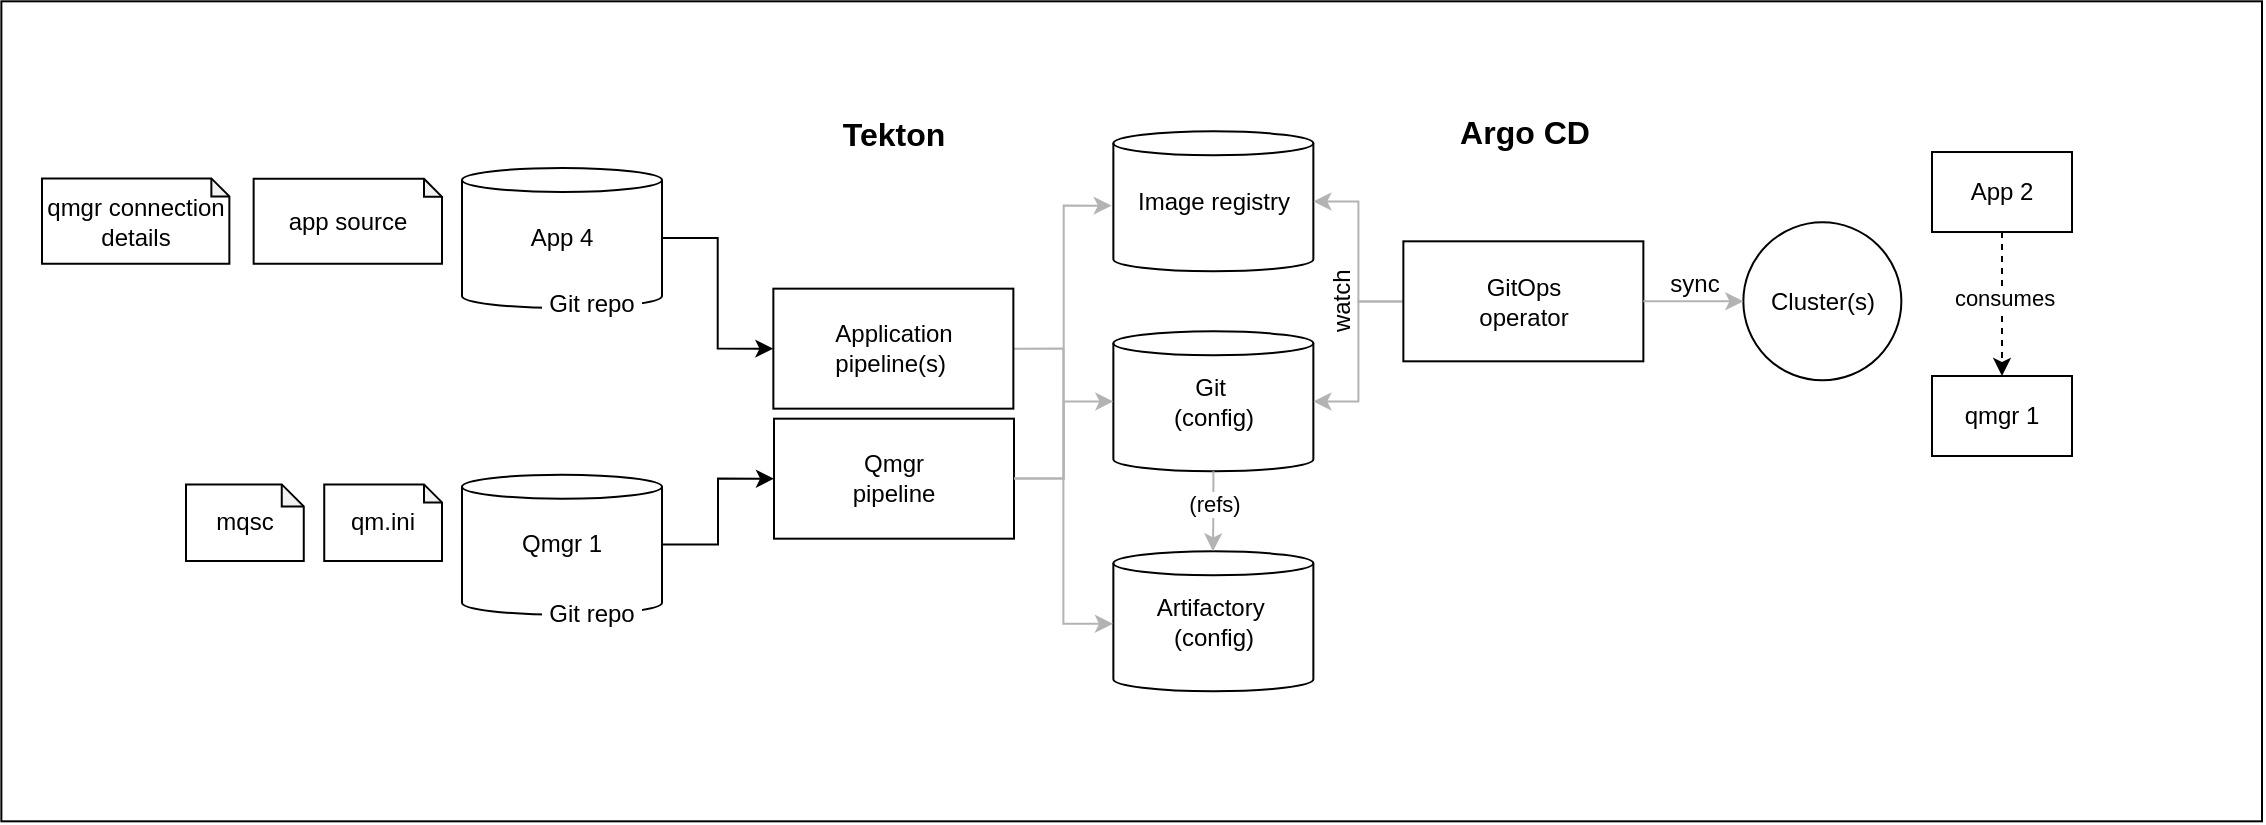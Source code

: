 <mxfile version="13.6.2" type="device"><diagram id="UTinChKDrVvf448LVd9W" name="Page-1"><mxGraphModel dx="119" dy="703" grid="1" gridSize="10" guides="1" tooltips="1" connect="1" arrows="1" fold="1" page="1" pageScale="1" pageWidth="827" pageHeight="1169" math="0" shadow="0"><root><mxCell id="0"/><mxCell id="1" parent="0"/><mxCell id="7EbdtZ1wX-9lele891Sm-1" value="" style="rounded=0;whiteSpace=wrap;html=1;strokeWidth=1;fillColor=none;" vertex="1" parent="1"><mxGeometry x="1209.68" y="780.66" width="1130.32" height="410" as="geometry"/></mxCell><mxCell id="7EbdtZ1wX-9lele891Sm-2" value="Qmgr &lt;br&gt;pipeline" style="rounded=0;whiteSpace=wrap;html=1;strokeWidth=1;fillColor=#ffffff;fontSize=12;fontColor=#000000;" vertex="1" parent="1"><mxGeometry x="1596" y="989.34" width="120" height="60" as="geometry"/></mxCell><mxCell id="7EbdtZ1wX-9lele891Sm-3" value="Image registry" style="shape=cylinder2;whiteSpace=wrap;html=1;boundedLbl=1;backgroundOutline=1;size=6.0;strokeWidth=1;fillColor=#ffffff;fontSize=12;fontColor=#000000;" vertex="1" parent="1"><mxGeometry x="1765.68" y="845.66" width="100" height="70" as="geometry"/></mxCell><mxCell id="7EbdtZ1wX-9lele891Sm-4" style="edgeStyle=orthogonalEdgeStyle;rounded=0;orthogonalLoop=1;jettySize=auto;html=1;entryX=-0.008;entryY=0.531;entryDx=0;entryDy=0;entryPerimeter=0;strokeColor=#B3B3B3;fontSize=12;fontColor=#000000;" edge="1" parent="1" source="7EbdtZ1wX-9lele891Sm-2" target="7EbdtZ1wX-9lele891Sm-3"><mxGeometry relative="1" as="geometry"/></mxCell><mxCell id="7EbdtZ1wX-9lele891Sm-5" value="Git&amp;nbsp;&lt;br&gt;(config)" style="shape=cylinder2;whiteSpace=wrap;html=1;boundedLbl=1;backgroundOutline=1;size=6.0;strokeWidth=1;fillColor=#ffffff;fontSize=12;fontColor=#000000;" vertex="1" parent="1"><mxGeometry x="1765.68" y="945.66" width="100" height="70" as="geometry"/></mxCell><mxCell id="7EbdtZ1wX-9lele891Sm-6" style="edgeStyle=orthogonalEdgeStyle;rounded=0;orthogonalLoop=1;jettySize=auto;html=1;strokeColor=#B3B3B3;fontSize=12;fontColor=#000000;" edge="1" parent="1" source="7EbdtZ1wX-9lele891Sm-2" target="7EbdtZ1wX-9lele891Sm-5"><mxGeometry relative="1" as="geometry"/></mxCell><mxCell id="7EbdtZ1wX-9lele891Sm-7" style="edgeStyle=orthogonalEdgeStyle;rounded=0;orthogonalLoop=1;jettySize=auto;html=1;strokeColor=#B3B3B3;fontSize=12;fontColor=#000000;" edge="1" parent="1" source="7EbdtZ1wX-9lele891Sm-9" target="7EbdtZ1wX-9lele891Sm-3"><mxGeometry relative="1" as="geometry"/></mxCell><mxCell id="7EbdtZ1wX-9lele891Sm-8" style="edgeStyle=orthogonalEdgeStyle;rounded=0;orthogonalLoop=1;jettySize=auto;html=1;strokeColor=#B3B3B3;fontSize=12;fontColor=#000000;" edge="1" parent="1" source="7EbdtZ1wX-9lele891Sm-9" target="7EbdtZ1wX-9lele891Sm-5"><mxGeometry relative="1" as="geometry"/></mxCell><mxCell id="7EbdtZ1wX-9lele891Sm-9" value="GitOps&lt;br&gt;operator" style="rounded=0;whiteSpace=wrap;html=1;strokeWidth=1;fillColor=#ffffff;fontSize=12;fontColor=#000000;" vertex="1" parent="1"><mxGeometry x="1910.68" y="900.66" width="120" height="60" as="geometry"/></mxCell><mxCell id="7EbdtZ1wX-9lele891Sm-10" value="Cluster(s)" style="ellipse;whiteSpace=wrap;html=1;aspect=fixed;strokeWidth=1;fillColor=#ffffff;fontSize=12;fontColor=#000000;" vertex="1" parent="1"><mxGeometry x="2080.68" y="891.16" width="79" height="79" as="geometry"/></mxCell><mxCell id="7EbdtZ1wX-9lele891Sm-11" value="sync" style="edgeStyle=orthogonalEdgeStyle;rounded=0;orthogonalLoop=1;jettySize=auto;html=1;strokeColor=#B3B3B3;fontSize=12;fontColor=#000000;verticalAlign=bottom;labelPosition=center;verticalLabelPosition=top;align=center;" edge="1" parent="1" source="7EbdtZ1wX-9lele891Sm-9" target="7EbdtZ1wX-9lele891Sm-10"><mxGeometry relative="1" as="geometry"/></mxCell><mxCell id="7EbdtZ1wX-9lele891Sm-12" value="Tekton" style="text;html=1;strokeColor=none;fillColor=none;align=center;verticalAlign=middle;whiteSpace=wrap;rounded=0;fontSize=16;fontColor=#000000;fontStyle=1" vertex="1" parent="1"><mxGeometry x="1635.68" y="837" width="40" height="20" as="geometry"/></mxCell><mxCell id="7EbdtZ1wX-9lele891Sm-13" value="Argo CD" style="text;html=1;strokeColor=none;fillColor=none;align=center;verticalAlign=middle;whiteSpace=wrap;rounded=0;fontSize=16;fontColor=#000000;fontStyle=1" vertex="1" parent="1"><mxGeometry x="1926.75" y="836.01" width="88.5" height="20" as="geometry"/></mxCell><mxCell id="7EbdtZ1wX-9lele891Sm-14" value="watch" style="text;html=1;strokeColor=none;fillColor=none;align=center;verticalAlign=middle;whiteSpace=wrap;rounded=0;fontSize=12;rotation=-90;" vertex="1" parent="1"><mxGeometry x="1859.68" y="920.66" width="40" height="20" as="geometry"/></mxCell><mxCell id="7EbdtZ1wX-9lele891Sm-15" value="Artifactory&amp;nbsp;&lt;br&gt;(config)" style="shape=cylinder2;whiteSpace=wrap;html=1;boundedLbl=1;backgroundOutline=1;size=6.0;strokeWidth=1;fillColor=#ffffff;fontSize=12;fontColor=#000000;" vertex="1" parent="1"><mxGeometry x="1765.68" y="1055.66" width="100" height="70" as="geometry"/></mxCell><mxCell id="7EbdtZ1wX-9lele891Sm-16" style="edgeStyle=orthogonalEdgeStyle;rounded=0;orthogonalLoop=1;jettySize=auto;html=1;startArrow=none;endArrow=classic;strokeColor=#B3B3B3;fontFamily=Helvetica;fontColor=#000000;entryX=-0.002;entryY=0.518;entryDx=0;entryDy=0;entryPerimeter=0;fontSize=12;exitX=1;exitY=0.5;exitDx=0;exitDy=0;" edge="1" parent="1" source="7EbdtZ1wX-9lele891Sm-33" target="7EbdtZ1wX-9lele891Sm-15"><mxGeometry relative="1" as="geometry"/></mxCell><mxCell id="7EbdtZ1wX-9lele891Sm-17" style="edgeStyle=orthogonalEdgeStyle;rounded=0;orthogonalLoop=1;jettySize=auto;html=1;startArrow=none;endArrow=classic;strokeColor=#B3B3B3;fontFamily=Helvetica;fontColor=#000000;fontSize=12;endFill=1;entryX=0.498;entryY=0;entryDx=0;entryDy=0;entryPerimeter=0;" edge="1" parent="1" source="7EbdtZ1wX-9lele891Sm-5" target="7EbdtZ1wX-9lele891Sm-15"><mxGeometry relative="1" as="geometry"><mxPoint x="1815.68" y="1045.66" as="targetPoint"/></mxGeometry></mxCell><mxCell id="7EbdtZ1wX-9lele891Sm-18" value="&amp;nbsp;(refs)&amp;nbsp;" style="edgeLabel;html=1;align=center;verticalAlign=middle;resizable=0;points=[];fontFamily=Helvetica;fontColor=#000000;" vertex="1" connectable="0" parent="7EbdtZ1wX-9lele891Sm-17"><mxGeometry x="0.659" relative="1" as="geometry"><mxPoint x="0.2" y="-17.18" as="offset"/></mxGeometry></mxCell><mxCell id="7EbdtZ1wX-9lele891Sm-19" style="edgeStyle=orthogonalEdgeStyle;rounded=0;orthogonalLoop=1;jettySize=auto;html=1;entryX=0;entryY=0.5;entryDx=0;entryDy=0;" edge="1" parent="1" source="7EbdtZ1wX-9lele891Sm-20" target="7EbdtZ1wX-9lele891Sm-2"><mxGeometry relative="1" as="geometry"/></mxCell><mxCell id="7EbdtZ1wX-9lele891Sm-20" value="Qmgr 1" style="shape=cylinder2;whiteSpace=wrap;html=1;boundedLbl=1;backgroundOutline=1;size=6.0;strokeWidth=1;fillColor=#ffffff;fontSize=12;fontColor=#000000;" vertex="1" parent="1"><mxGeometry x="1440" y="1017.33" width="100" height="70" as="geometry"/></mxCell><mxCell id="7EbdtZ1wX-9lele891Sm-21" style="edgeStyle=orthogonalEdgeStyle;rounded=0;orthogonalLoop=1;jettySize=auto;html=1;entryX=0;entryY=0.5;entryDx=0;entryDy=0;" edge="1" parent="1" source="7EbdtZ1wX-9lele891Sm-22" target="7EbdtZ1wX-9lele891Sm-33"><mxGeometry relative="1" as="geometry"/></mxCell><mxCell id="7EbdtZ1wX-9lele891Sm-22" value="App 4" style="shape=cylinder2;whiteSpace=wrap;html=1;boundedLbl=1;backgroundOutline=1;size=6.0;strokeWidth=1;fillColor=#ffffff;fontSize=12;fontColor=#000000;" vertex="1" parent="1"><mxGeometry x="1440" y="863.99" width="100" height="70" as="geometry"/></mxCell><mxCell id="7EbdtZ1wX-9lele891Sm-23" value="qmgr connection details" style="shape=note;whiteSpace=wrap;html=1;backgroundOutline=1;darkOpacity=0.05;fillColor=none;size=9;" vertex="1" parent="1"><mxGeometry x="1230" y="869.2" width="93.68" height="42.71" as="geometry"/></mxCell><mxCell id="7EbdtZ1wX-9lele891Sm-24" value="Git repo" style="text;html=1;align=center;verticalAlign=middle;whiteSpace=wrap;rounded=0;fillColor=#ffffff;" vertex="1" parent="1"><mxGeometry x="1480" y="922.2" width="50" height="20" as="geometry"/></mxCell><mxCell id="7EbdtZ1wX-9lele891Sm-25" value="mqsc" style="shape=note;whiteSpace=wrap;html=1;backgroundOutline=1;darkOpacity=0.05;fillColor=none;size=11;" vertex="1" parent="1"><mxGeometry x="1302" y="1022.19" width="58.878" height="38.273" as="geometry"/></mxCell><mxCell id="7EbdtZ1wX-9lele891Sm-26" value="qm.ini" style="shape=note;whiteSpace=wrap;html=1;backgroundOutline=1;darkOpacity=0.05;fillColor=none;size=9;" vertex="1" parent="1"><mxGeometry x="1371.122" y="1022.19" width="58.878" height="38.273" as="geometry"/></mxCell><mxCell id="7EbdtZ1wX-9lele891Sm-27" value="app source" style="shape=note;whiteSpace=wrap;html=1;backgroundOutline=1;darkOpacity=0.05;fillColor=none;size=9;" vertex="1" parent="1"><mxGeometry x="1335.82" y="869.41" width="94.18" height="42.5" as="geometry"/></mxCell><mxCell id="7EbdtZ1wX-9lele891Sm-28" value="qmgr 1" style="rounded=0;whiteSpace=wrap;html=1;fillColor=#ffffff;" vertex="1" parent="1"><mxGeometry x="2175" y="968" width="70" height="40" as="geometry"/></mxCell><mxCell id="7EbdtZ1wX-9lele891Sm-29" style="edgeStyle=orthogonalEdgeStyle;rounded=0;orthogonalLoop=1;jettySize=auto;html=1;dashed=1;" edge="1" parent="1" source="7EbdtZ1wX-9lele891Sm-31" target="7EbdtZ1wX-9lele891Sm-28"><mxGeometry relative="1" as="geometry"/></mxCell><mxCell id="7EbdtZ1wX-9lele891Sm-30" value="consumes" style="edgeLabel;html=1;align=center;verticalAlign=middle;resizable=0;points=[];" vertex="1" connectable="0" parent="7EbdtZ1wX-9lele891Sm-29"><mxGeometry x="-0.088" y="1" relative="1" as="geometry"><mxPoint as="offset"/></mxGeometry></mxCell><mxCell id="7EbdtZ1wX-9lele891Sm-31" value="App 2" style="rounded=0;whiteSpace=wrap;html=1;fillColor=#ffffff;" vertex="1" parent="1"><mxGeometry x="2175" y="856.01" width="70" height="40" as="geometry"/></mxCell><mxCell id="7EbdtZ1wX-9lele891Sm-32" value="Git repo" style="text;html=1;align=center;verticalAlign=middle;whiteSpace=wrap;rounded=0;fillColor=#ffffff;" vertex="1" parent="1"><mxGeometry x="1480" y="1077.33" width="50" height="20" as="geometry"/></mxCell><mxCell id="7EbdtZ1wX-9lele891Sm-33" value="Application &lt;br&gt;pipeline(s)&amp;nbsp;" style="rounded=0;whiteSpace=wrap;html=1;strokeWidth=1;fillColor=#ffffff;fontSize=12;fontColor=#000000;" vertex="1" parent="1"><mxGeometry x="1595.68" y="924.33" width="120" height="60" as="geometry"/></mxCell></root></mxGraphModel></diagram></mxfile>
